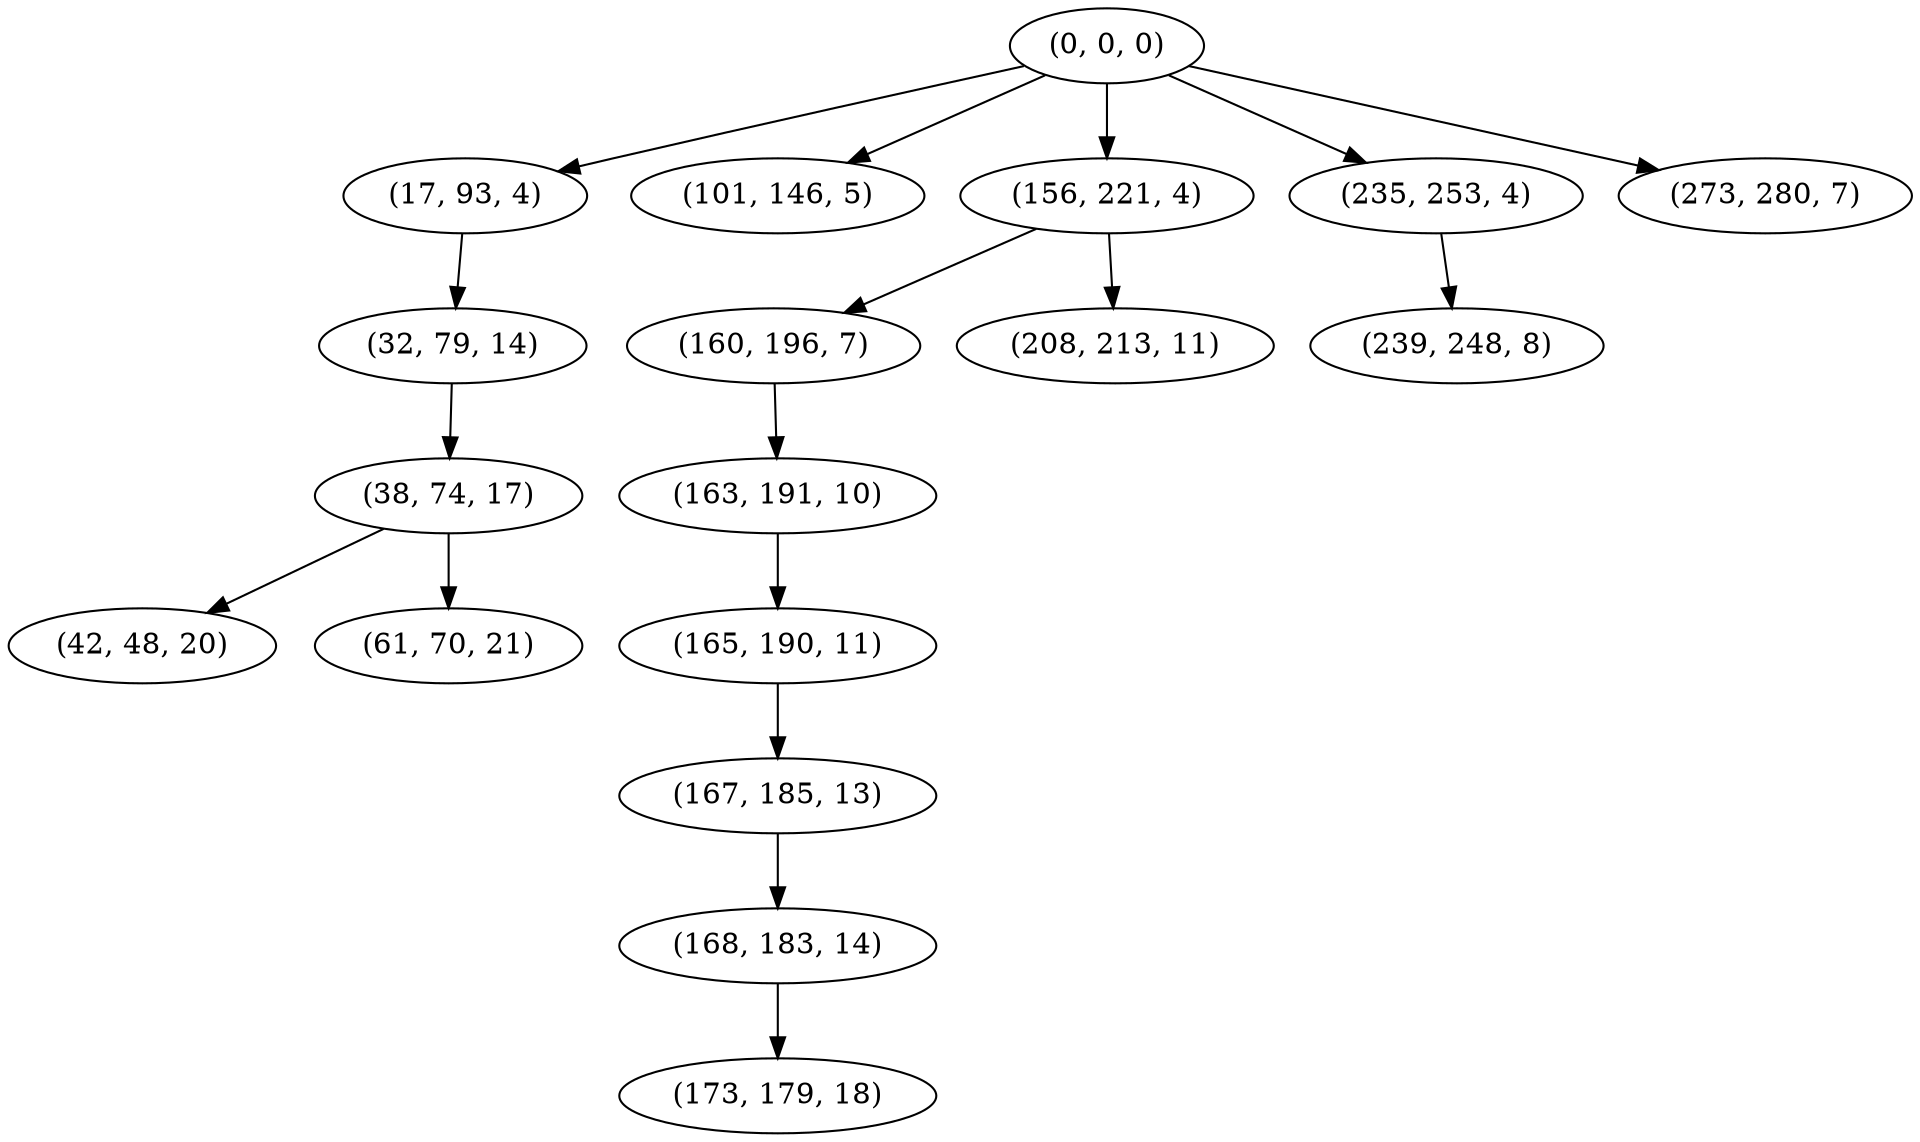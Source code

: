 digraph tree {
    "(0, 0, 0)";
    "(17, 93, 4)";
    "(32, 79, 14)";
    "(38, 74, 17)";
    "(42, 48, 20)";
    "(61, 70, 21)";
    "(101, 146, 5)";
    "(156, 221, 4)";
    "(160, 196, 7)";
    "(163, 191, 10)";
    "(165, 190, 11)";
    "(167, 185, 13)";
    "(168, 183, 14)";
    "(173, 179, 18)";
    "(208, 213, 11)";
    "(235, 253, 4)";
    "(239, 248, 8)";
    "(273, 280, 7)";
    "(0, 0, 0)" -> "(17, 93, 4)";
    "(0, 0, 0)" -> "(101, 146, 5)";
    "(0, 0, 0)" -> "(156, 221, 4)";
    "(0, 0, 0)" -> "(235, 253, 4)";
    "(0, 0, 0)" -> "(273, 280, 7)";
    "(17, 93, 4)" -> "(32, 79, 14)";
    "(32, 79, 14)" -> "(38, 74, 17)";
    "(38, 74, 17)" -> "(42, 48, 20)";
    "(38, 74, 17)" -> "(61, 70, 21)";
    "(156, 221, 4)" -> "(160, 196, 7)";
    "(156, 221, 4)" -> "(208, 213, 11)";
    "(160, 196, 7)" -> "(163, 191, 10)";
    "(163, 191, 10)" -> "(165, 190, 11)";
    "(165, 190, 11)" -> "(167, 185, 13)";
    "(167, 185, 13)" -> "(168, 183, 14)";
    "(168, 183, 14)" -> "(173, 179, 18)";
    "(235, 253, 4)" -> "(239, 248, 8)";
}
